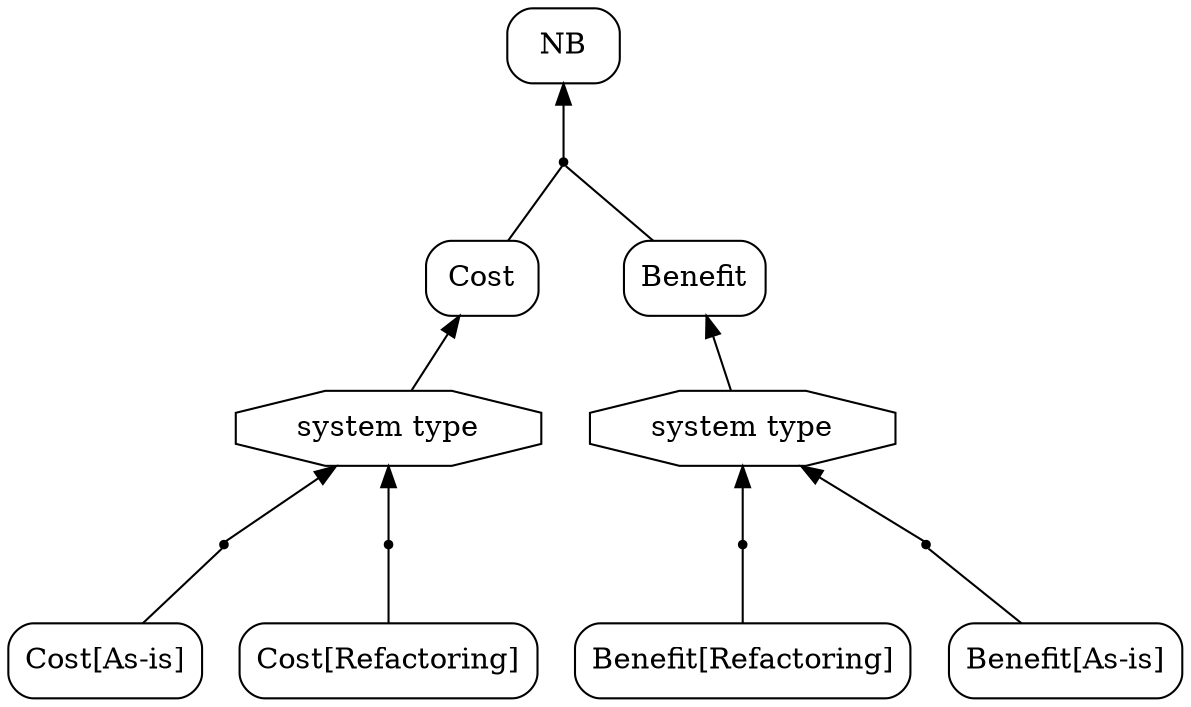 digraph G { 
rankdir = BT 
AndRef0[shape = point] 
1[label="system type", shape = polygon, sides =8]1->"Benefit"
"Benefit[As-is]"[shape = box, style = rounded] 
AndRef0->1
"Benefit[As-is]"->AndRef0 [dir = none] 
AndRef1[shape = point] 
1[label="system type", shape = polygon, sides =8]"Benefit[Refactoring]"[shape = box, style = rounded] 
AndRef1->1
"Benefit[Refactoring]"->AndRef1 [dir = none] 
"Benefit"[shape = box, style = rounded] 
AndRef2[shape = point] 
3[label="system type", shape = polygon, sides =8]3->"Cost"
"Cost[As-is]"[shape = box, style = rounded] 
AndRef2->3
"Cost[As-is]"->AndRef2 [dir = none] 
AndRef3[shape = point] 
3[label="system type", shape = polygon, sides =8]"Cost[Refactoring]"[shape = box, style = rounded] 
AndRef3->3
"Cost[Refactoring]"->AndRef3 [dir = none] 
"Cost"[shape = box, style = rounded] 
"NB"[shape = box, style = rounded] 
AndRef4[shape = point] 
AndRef4->"NB"
"Benefit"->AndRef4 [dir = none] 
"Cost"->AndRef4 [dir = none] 
}
